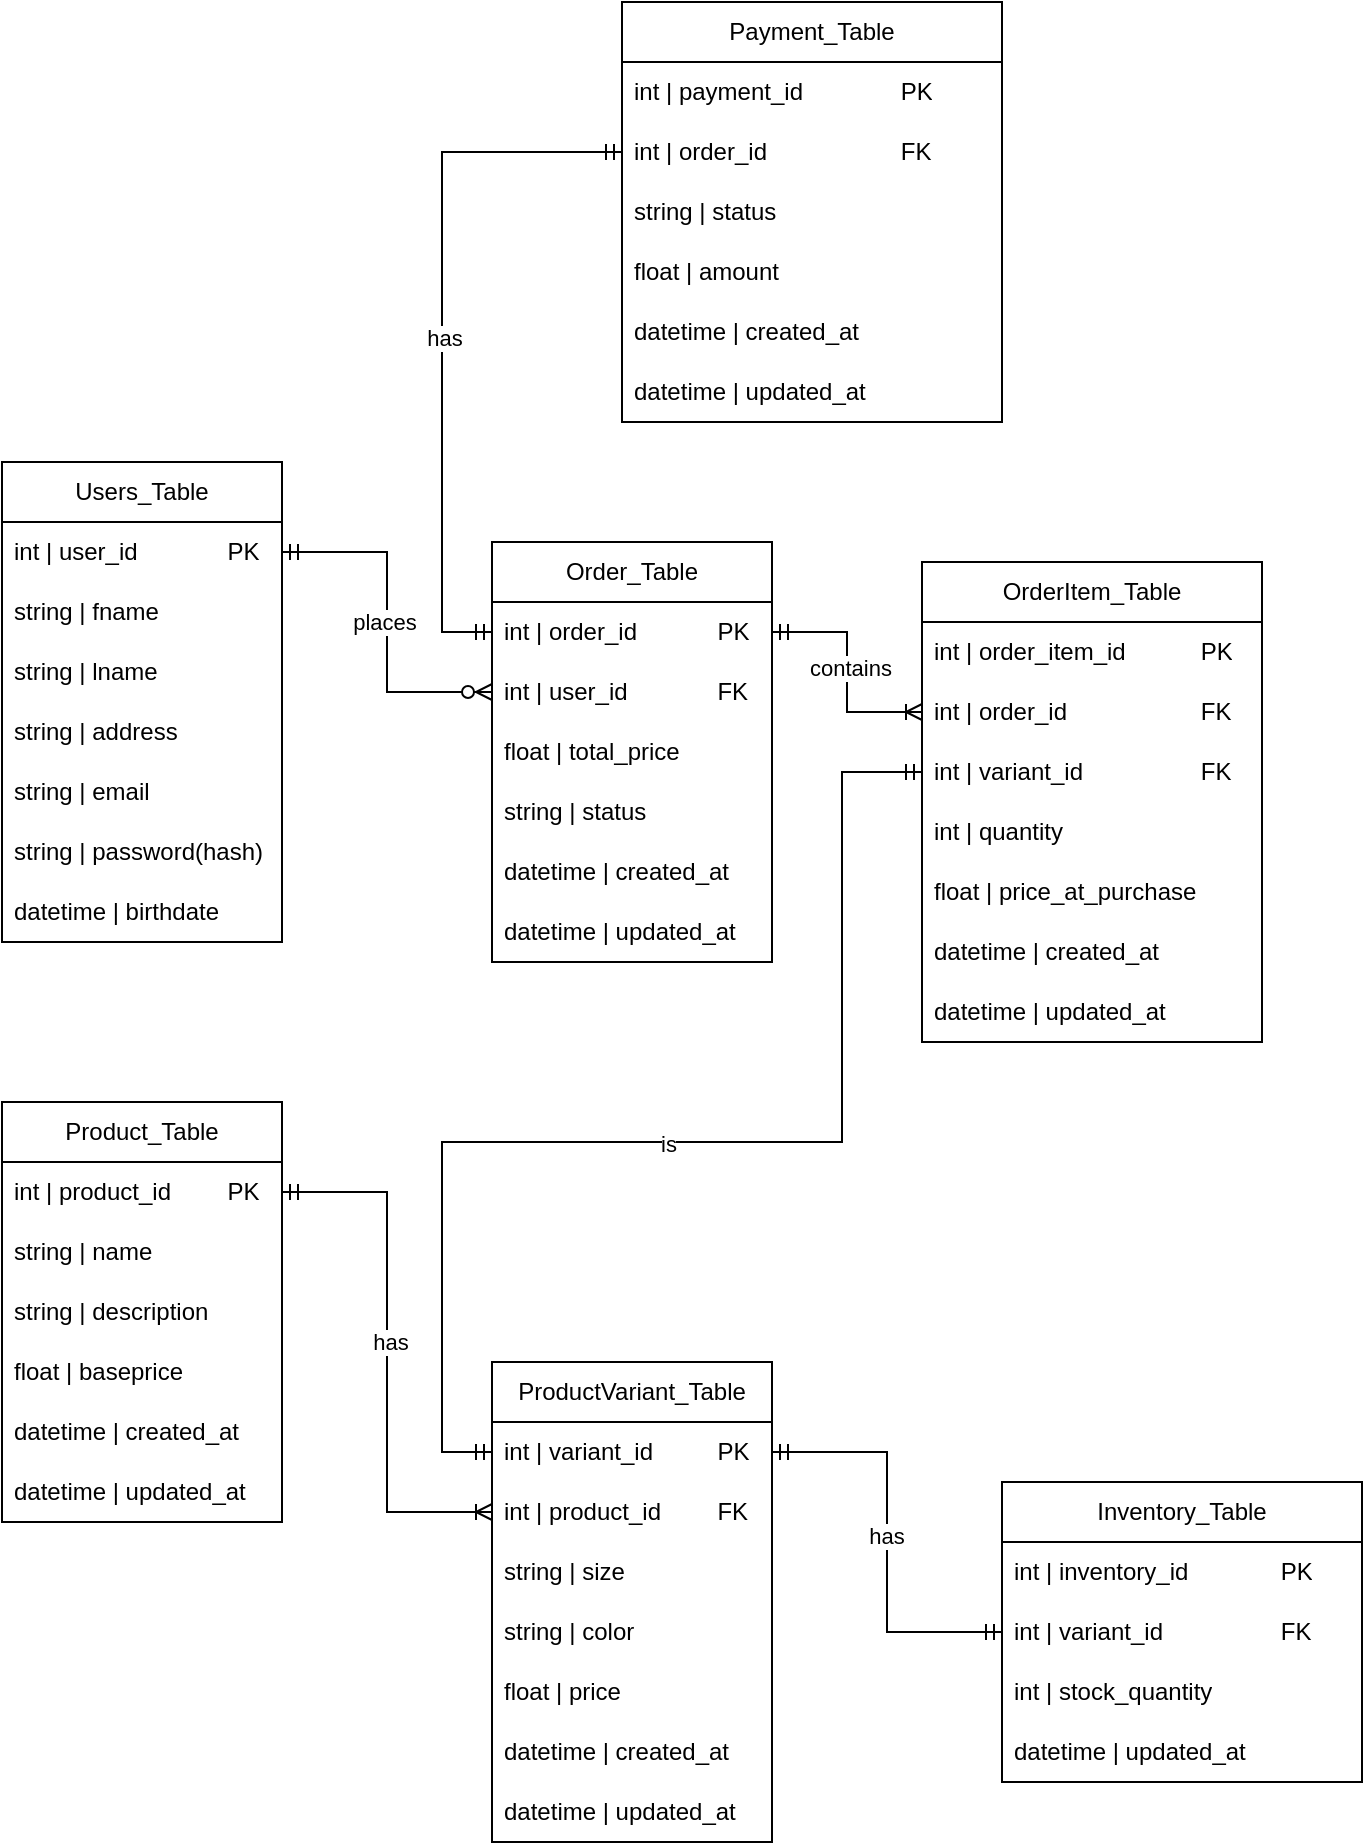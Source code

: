 <mxfile version="26.1.2">
  <diagram name="Page-1" id="mFx-cl9HFu_9yTYbfSzq">
    <mxGraphModel dx="2333" dy="2260" grid="1" gridSize="10" guides="1" tooltips="1" connect="1" arrows="1" fold="1" page="1" pageScale="1" pageWidth="850" pageHeight="1100" math="0" shadow="0">
      <root>
        <mxCell id="0" />
        <mxCell id="1" parent="0" />
        <mxCell id="ZrU4YzZ6mLLpQFoTN3Rc-1" value="Users_Table" style="swimlane;fontStyle=0;childLayout=stackLayout;horizontal=1;startSize=30;horizontalStack=0;resizeParent=1;resizeParentMax=0;resizeLast=0;collapsible=1;marginBottom=0;whiteSpace=wrap;html=1;" vertex="1" parent="1">
          <mxGeometry x="110" y="190" width="140" height="240" as="geometry">
            <mxRectangle x="50" y="120" width="70" height="30" as="alternateBounds" />
          </mxGeometry>
        </mxCell>
        <mxCell id="ZrU4YzZ6mLLpQFoTN3Rc-2" value="int | user_id&lt;span style=&quot;white-space: pre;&quot;&gt;&#x9;&lt;/span&gt;&lt;span style=&quot;white-space: pre;&quot;&gt;&#x9;&lt;/span&gt;PK" style="text;strokeColor=none;fillColor=none;align=left;verticalAlign=middle;spacingLeft=4;spacingRight=4;overflow=hidden;points=[[0,0.5],[1,0.5]];portConstraint=eastwest;rotatable=0;whiteSpace=wrap;html=1;" vertex="1" parent="ZrU4YzZ6mLLpQFoTN3Rc-1">
          <mxGeometry y="30" width="140" height="30" as="geometry" />
        </mxCell>
        <mxCell id="ZrU4YzZ6mLLpQFoTN3Rc-3" value="string | fname" style="text;strokeColor=none;fillColor=none;align=left;verticalAlign=middle;spacingLeft=4;spacingRight=4;overflow=hidden;points=[[0,0.5],[1,0.5]];portConstraint=eastwest;rotatable=0;whiteSpace=wrap;html=1;" vertex="1" parent="ZrU4YzZ6mLLpQFoTN3Rc-1">
          <mxGeometry y="60" width="140" height="30" as="geometry" />
        </mxCell>
        <mxCell id="ZrU4YzZ6mLLpQFoTN3Rc-4" value="string | lname" style="text;strokeColor=none;fillColor=none;align=left;verticalAlign=middle;spacingLeft=4;spacingRight=4;overflow=hidden;points=[[0,0.5],[1,0.5]];portConstraint=eastwest;rotatable=0;whiteSpace=wrap;html=1;" vertex="1" parent="ZrU4YzZ6mLLpQFoTN3Rc-1">
          <mxGeometry y="90" width="140" height="30" as="geometry" />
        </mxCell>
        <mxCell id="ZrU4YzZ6mLLpQFoTN3Rc-8" value="string | address" style="text;strokeColor=none;fillColor=none;align=left;verticalAlign=middle;spacingLeft=4;spacingRight=4;overflow=hidden;points=[[0,0.5],[1,0.5]];portConstraint=eastwest;rotatable=0;whiteSpace=wrap;html=1;" vertex="1" parent="ZrU4YzZ6mLLpQFoTN3Rc-1">
          <mxGeometry y="120" width="140" height="30" as="geometry" />
        </mxCell>
        <mxCell id="ZrU4YzZ6mLLpQFoTN3Rc-12" value="string | email" style="text;strokeColor=none;fillColor=none;align=left;verticalAlign=middle;spacingLeft=4;spacingRight=4;overflow=hidden;points=[[0,0.5],[1,0.5]];portConstraint=eastwest;rotatable=0;whiteSpace=wrap;html=1;" vertex="1" parent="ZrU4YzZ6mLLpQFoTN3Rc-1">
          <mxGeometry y="150" width="140" height="30" as="geometry" />
        </mxCell>
        <mxCell id="ZrU4YzZ6mLLpQFoTN3Rc-23" value="string | password(hash)" style="text;strokeColor=none;fillColor=none;align=left;verticalAlign=middle;spacingLeft=4;spacingRight=4;overflow=hidden;points=[[0,0.5],[1,0.5]];portConstraint=eastwest;rotatable=0;whiteSpace=wrap;html=1;" vertex="1" parent="ZrU4YzZ6mLLpQFoTN3Rc-1">
          <mxGeometry y="180" width="140" height="30" as="geometry" />
        </mxCell>
        <mxCell id="ZrU4YzZ6mLLpQFoTN3Rc-11" value="datetime | birthdate" style="text;strokeColor=none;fillColor=none;align=left;verticalAlign=middle;spacingLeft=4;spacingRight=4;overflow=hidden;points=[[0,0.5],[1,0.5]];portConstraint=eastwest;rotatable=0;whiteSpace=wrap;html=1;" vertex="1" parent="ZrU4YzZ6mLLpQFoTN3Rc-1">
          <mxGeometry y="210" width="140" height="30" as="geometry" />
        </mxCell>
        <mxCell id="ZrU4YzZ6mLLpQFoTN3Rc-13" value="Product_Table" style="swimlane;fontStyle=0;childLayout=stackLayout;horizontal=1;startSize=30;horizontalStack=0;resizeParent=1;resizeParentMax=0;resizeLast=0;collapsible=1;marginBottom=0;whiteSpace=wrap;html=1;" vertex="1" parent="1">
          <mxGeometry x="110" y="510" width="140" height="210" as="geometry">
            <mxRectangle x="50" y="120" width="70" height="30" as="alternateBounds" />
          </mxGeometry>
        </mxCell>
        <mxCell id="ZrU4YzZ6mLLpQFoTN3Rc-14" value="int | product_id&lt;span style=&quot;white-space: pre;&quot;&gt;&#x9;&lt;/span&gt;PK" style="text;strokeColor=none;fillColor=none;align=left;verticalAlign=middle;spacingLeft=4;spacingRight=4;overflow=hidden;points=[[0,0.5],[1,0.5]];portConstraint=eastwest;rotatable=0;whiteSpace=wrap;html=1;" vertex="1" parent="ZrU4YzZ6mLLpQFoTN3Rc-13">
          <mxGeometry y="30" width="140" height="30" as="geometry" />
        </mxCell>
        <mxCell id="ZrU4YzZ6mLLpQFoTN3Rc-15" value="string | name" style="text;strokeColor=none;fillColor=none;align=left;verticalAlign=middle;spacingLeft=4;spacingRight=4;overflow=hidden;points=[[0,0.5],[1,0.5]];portConstraint=eastwest;rotatable=0;whiteSpace=wrap;html=1;" vertex="1" parent="ZrU4YzZ6mLLpQFoTN3Rc-13">
          <mxGeometry y="60" width="140" height="30" as="geometry" />
        </mxCell>
        <mxCell id="ZrU4YzZ6mLLpQFoTN3Rc-21" value="string | description" style="text;strokeColor=none;fillColor=none;align=left;verticalAlign=middle;spacingLeft=4;spacingRight=4;overflow=hidden;points=[[0,0.5],[1,0.5]];portConstraint=eastwest;rotatable=0;whiteSpace=wrap;html=1;" vertex="1" parent="ZrU4YzZ6mLLpQFoTN3Rc-13">
          <mxGeometry y="90" width="140" height="30" as="geometry" />
        </mxCell>
        <mxCell id="ZrU4YzZ6mLLpQFoTN3Rc-22" value="float | baseprice" style="text;strokeColor=none;fillColor=none;align=left;verticalAlign=middle;spacingLeft=4;spacingRight=4;overflow=hidden;points=[[0,0.5],[1,0.5]];portConstraint=eastwest;rotatable=0;whiteSpace=wrap;html=1;" vertex="1" parent="ZrU4YzZ6mLLpQFoTN3Rc-13">
          <mxGeometry y="120" width="140" height="30" as="geometry" />
        </mxCell>
        <mxCell id="ZrU4YzZ6mLLpQFoTN3Rc-31" value="datetime | created_at" style="text;strokeColor=none;fillColor=none;align=left;verticalAlign=middle;spacingLeft=4;spacingRight=4;overflow=hidden;points=[[0,0.5],[1,0.5]];portConstraint=eastwest;rotatable=0;whiteSpace=wrap;html=1;" vertex="1" parent="ZrU4YzZ6mLLpQFoTN3Rc-13">
          <mxGeometry y="150" width="140" height="30" as="geometry" />
        </mxCell>
        <mxCell id="ZrU4YzZ6mLLpQFoTN3Rc-30" value="datetime | updated_at" style="text;strokeColor=none;fillColor=none;align=left;verticalAlign=middle;spacingLeft=4;spacingRight=4;overflow=hidden;points=[[0,0.5],[1,0.5]];portConstraint=eastwest;rotatable=0;whiteSpace=wrap;html=1;" vertex="1" parent="ZrU4YzZ6mLLpQFoTN3Rc-13">
          <mxGeometry y="180" width="140" height="30" as="geometry" />
        </mxCell>
        <mxCell id="ZrU4YzZ6mLLpQFoTN3Rc-24" value="ProductVariant_Table" style="swimlane;fontStyle=0;childLayout=stackLayout;horizontal=1;startSize=30;horizontalStack=0;resizeParent=1;resizeParentMax=0;resizeLast=0;collapsible=1;marginBottom=0;whiteSpace=wrap;html=1;" vertex="1" parent="1">
          <mxGeometry x="355" y="640" width="140" height="240" as="geometry">
            <mxRectangle x="50" y="120" width="70" height="30" as="alternateBounds" />
          </mxGeometry>
        </mxCell>
        <mxCell id="ZrU4YzZ6mLLpQFoTN3Rc-25" value="int | variant_id&lt;span style=&quot;white-space: pre;&quot;&gt;&#x9;&lt;/span&gt;&lt;span style=&quot;white-space: pre;&quot;&gt;&#x9;&lt;/span&gt;PK" style="text;strokeColor=none;fillColor=none;align=left;verticalAlign=middle;spacingLeft=4;spacingRight=4;overflow=hidden;points=[[0,0.5],[1,0.5]];portConstraint=eastwest;rotatable=0;whiteSpace=wrap;html=1;" vertex="1" parent="ZrU4YzZ6mLLpQFoTN3Rc-24">
          <mxGeometry y="30" width="140" height="30" as="geometry" />
        </mxCell>
        <mxCell id="ZrU4YzZ6mLLpQFoTN3Rc-29" value="int | product_id&lt;span style=&quot;white-space: pre;&quot;&gt;&#x9;&lt;/span&gt;FK" style="text;strokeColor=none;fillColor=none;align=left;verticalAlign=middle;spacingLeft=4;spacingRight=4;overflow=hidden;points=[[0,0.5],[1,0.5]];portConstraint=eastwest;rotatable=0;whiteSpace=wrap;html=1;" vertex="1" parent="ZrU4YzZ6mLLpQFoTN3Rc-24">
          <mxGeometry y="60" width="140" height="30" as="geometry" />
        </mxCell>
        <mxCell id="ZrU4YzZ6mLLpQFoTN3Rc-26" value="string | size" style="text;strokeColor=none;fillColor=none;align=left;verticalAlign=middle;spacingLeft=4;spacingRight=4;overflow=hidden;points=[[0,0.5],[1,0.5]];portConstraint=eastwest;rotatable=0;whiteSpace=wrap;html=1;" vertex="1" parent="ZrU4YzZ6mLLpQFoTN3Rc-24">
          <mxGeometry y="90" width="140" height="30" as="geometry" />
        </mxCell>
        <mxCell id="ZrU4YzZ6mLLpQFoTN3Rc-27" value="string | color" style="text;strokeColor=none;fillColor=none;align=left;verticalAlign=middle;spacingLeft=4;spacingRight=4;overflow=hidden;points=[[0,0.5],[1,0.5]];portConstraint=eastwest;rotatable=0;whiteSpace=wrap;html=1;" vertex="1" parent="ZrU4YzZ6mLLpQFoTN3Rc-24">
          <mxGeometry y="120" width="140" height="30" as="geometry" />
        </mxCell>
        <mxCell id="ZrU4YzZ6mLLpQFoTN3Rc-28" value="float | price" style="text;strokeColor=none;fillColor=none;align=left;verticalAlign=middle;spacingLeft=4;spacingRight=4;overflow=hidden;points=[[0,0.5],[1,0.5]];portConstraint=eastwest;rotatable=0;whiteSpace=wrap;html=1;" vertex="1" parent="ZrU4YzZ6mLLpQFoTN3Rc-24">
          <mxGeometry y="150" width="140" height="30" as="geometry" />
        </mxCell>
        <mxCell id="ZrU4YzZ6mLLpQFoTN3Rc-33" value="datetime | created_at" style="text;strokeColor=none;fillColor=none;align=left;verticalAlign=middle;spacingLeft=4;spacingRight=4;overflow=hidden;points=[[0,0.5],[1,0.5]];portConstraint=eastwest;rotatable=0;whiteSpace=wrap;html=1;" vertex="1" parent="ZrU4YzZ6mLLpQFoTN3Rc-24">
          <mxGeometry y="180" width="140" height="30" as="geometry" />
        </mxCell>
        <mxCell id="ZrU4YzZ6mLLpQFoTN3Rc-32" value="datetime | updated_at" style="text;strokeColor=none;fillColor=none;align=left;verticalAlign=middle;spacingLeft=4;spacingRight=4;overflow=hidden;points=[[0,0.5],[1,0.5]];portConstraint=eastwest;rotatable=0;whiteSpace=wrap;html=1;" vertex="1" parent="ZrU4YzZ6mLLpQFoTN3Rc-24">
          <mxGeometry y="210" width="140" height="30" as="geometry" />
        </mxCell>
        <mxCell id="ZrU4YzZ6mLLpQFoTN3Rc-34" value="Order_Table" style="swimlane;fontStyle=0;childLayout=stackLayout;horizontal=1;startSize=30;horizontalStack=0;resizeParent=1;resizeParentMax=0;resizeLast=0;collapsible=1;marginBottom=0;whiteSpace=wrap;html=1;" vertex="1" parent="1">
          <mxGeometry x="355" y="230" width="140" height="210" as="geometry">
            <mxRectangle x="50" y="120" width="70" height="30" as="alternateBounds" />
          </mxGeometry>
        </mxCell>
        <mxCell id="ZrU4YzZ6mLLpQFoTN3Rc-35" value="int | order_id&lt;span style=&quot;white-space: pre;&quot;&gt;&#x9;&lt;/span&gt;&lt;span style=&quot;white-space: pre;&quot;&gt;&#x9;&lt;/span&gt;PK" style="text;strokeColor=none;fillColor=none;align=left;verticalAlign=middle;spacingLeft=4;spacingRight=4;overflow=hidden;points=[[0,0.5],[1,0.5]];portConstraint=eastwest;rotatable=0;whiteSpace=wrap;html=1;" vertex="1" parent="ZrU4YzZ6mLLpQFoTN3Rc-34">
          <mxGeometry y="30" width="140" height="30" as="geometry" />
        </mxCell>
        <mxCell id="ZrU4YzZ6mLLpQFoTN3Rc-36" value="int | user_id&lt;span style=&quot;white-space: pre;&quot;&gt;&#x9;&lt;/span&gt;&lt;span style=&quot;white-space: pre;&quot;&gt;&#x9;&lt;/span&gt;FK" style="text;strokeColor=none;fillColor=none;align=left;verticalAlign=middle;spacingLeft=4;spacingRight=4;overflow=hidden;points=[[0,0.5],[1,0.5]];portConstraint=eastwest;rotatable=0;whiteSpace=wrap;html=1;" vertex="1" parent="ZrU4YzZ6mLLpQFoTN3Rc-34">
          <mxGeometry y="60" width="140" height="30" as="geometry" />
        </mxCell>
        <mxCell id="ZrU4YzZ6mLLpQFoTN3Rc-37" value="float | total_price" style="text;strokeColor=none;fillColor=none;align=left;verticalAlign=middle;spacingLeft=4;spacingRight=4;overflow=hidden;points=[[0,0.5],[1,0.5]];portConstraint=eastwest;rotatable=0;whiteSpace=wrap;html=1;" vertex="1" parent="ZrU4YzZ6mLLpQFoTN3Rc-34">
          <mxGeometry y="90" width="140" height="30" as="geometry" />
        </mxCell>
        <mxCell id="ZrU4YzZ6mLLpQFoTN3Rc-41" value="string | status" style="text;strokeColor=none;fillColor=none;align=left;verticalAlign=middle;spacingLeft=4;spacingRight=4;overflow=hidden;points=[[0,0.5],[1,0.5]];portConstraint=eastwest;rotatable=0;whiteSpace=wrap;html=1;" vertex="1" parent="ZrU4YzZ6mLLpQFoTN3Rc-34">
          <mxGeometry y="120" width="140" height="30" as="geometry" />
        </mxCell>
        <mxCell id="ZrU4YzZ6mLLpQFoTN3Rc-44" value="datetime | created_at" style="text;strokeColor=none;fillColor=none;align=left;verticalAlign=middle;spacingLeft=4;spacingRight=4;overflow=hidden;points=[[0,0.5],[1,0.5]];portConstraint=eastwest;rotatable=0;whiteSpace=wrap;html=1;" vertex="1" parent="ZrU4YzZ6mLLpQFoTN3Rc-34">
          <mxGeometry y="150" width="140" height="30" as="geometry" />
        </mxCell>
        <mxCell id="ZrU4YzZ6mLLpQFoTN3Rc-43" value="datetime | updated_at" style="text;strokeColor=none;fillColor=none;align=left;verticalAlign=middle;spacingLeft=4;spacingRight=4;overflow=hidden;points=[[0,0.5],[1,0.5]];portConstraint=eastwest;rotatable=0;whiteSpace=wrap;html=1;" vertex="1" parent="ZrU4YzZ6mLLpQFoTN3Rc-34">
          <mxGeometry y="180" width="140" height="30" as="geometry" />
        </mxCell>
        <mxCell id="ZrU4YzZ6mLLpQFoTN3Rc-45" value="OrderItem_Table" style="swimlane;fontStyle=0;childLayout=stackLayout;horizontal=1;startSize=30;horizontalStack=0;resizeParent=1;resizeParentMax=0;resizeLast=0;collapsible=1;marginBottom=0;whiteSpace=wrap;html=1;" vertex="1" parent="1">
          <mxGeometry x="570" y="240" width="170" height="240" as="geometry">
            <mxRectangle x="50" y="120" width="70" height="30" as="alternateBounds" />
          </mxGeometry>
        </mxCell>
        <mxCell id="ZrU4YzZ6mLLpQFoTN3Rc-46" value="int | order_item_id&lt;span style=&quot;white-space: pre;&quot;&gt;&#x9;&lt;/span&gt;&lt;span style=&quot;white-space: pre;&quot;&gt;&#x9;&lt;/span&gt;PK" style="text;strokeColor=none;fillColor=none;align=left;verticalAlign=middle;spacingLeft=4;spacingRight=4;overflow=hidden;points=[[0,0.5],[1,0.5]];portConstraint=eastwest;rotatable=0;whiteSpace=wrap;html=1;" vertex="1" parent="ZrU4YzZ6mLLpQFoTN3Rc-45">
          <mxGeometry y="30" width="170" height="30" as="geometry" />
        </mxCell>
        <mxCell id="ZrU4YzZ6mLLpQFoTN3Rc-47" value="int | order_id&lt;span style=&quot;white-space: pre;&quot;&gt;&#x9;&lt;/span&gt;&lt;span style=&quot;white-space: pre;&quot;&gt;&#x9;&lt;span style=&quot;white-space: pre;&quot;&gt;&#x9;&lt;/span&gt;&lt;/span&gt;FK" style="text;strokeColor=none;fillColor=none;align=left;verticalAlign=middle;spacingLeft=4;spacingRight=4;overflow=hidden;points=[[0,0.5],[1,0.5]];portConstraint=eastwest;rotatable=0;whiteSpace=wrap;html=1;" vertex="1" parent="ZrU4YzZ6mLLpQFoTN3Rc-45">
          <mxGeometry y="60" width="170" height="30" as="geometry" />
        </mxCell>
        <mxCell id="ZrU4YzZ6mLLpQFoTN3Rc-53" value="int | variant_id&lt;span style=&quot;white-space: pre;&quot;&gt;&#x9;&lt;/span&gt;&lt;span style=&quot;white-space: pre;&quot;&gt;&#x9;&lt;span style=&quot;white-space: pre;&quot;&gt;&#x9;&lt;/span&gt;&lt;/span&gt;FK" style="text;strokeColor=none;fillColor=none;align=left;verticalAlign=middle;spacingLeft=4;spacingRight=4;overflow=hidden;points=[[0,0.5],[1,0.5]];portConstraint=eastwest;rotatable=0;whiteSpace=wrap;html=1;" vertex="1" parent="ZrU4YzZ6mLLpQFoTN3Rc-45">
          <mxGeometry y="90" width="170" height="30" as="geometry" />
        </mxCell>
        <mxCell id="ZrU4YzZ6mLLpQFoTN3Rc-52" value="int | quantity" style="text;strokeColor=none;fillColor=none;align=left;verticalAlign=middle;spacingLeft=4;spacingRight=4;overflow=hidden;points=[[0,0.5],[1,0.5]];portConstraint=eastwest;rotatable=0;whiteSpace=wrap;html=1;" vertex="1" parent="ZrU4YzZ6mLLpQFoTN3Rc-45">
          <mxGeometry y="120" width="170" height="30" as="geometry" />
        </mxCell>
        <mxCell id="ZrU4YzZ6mLLpQFoTN3Rc-48" value="float | price_at_purchase" style="text;strokeColor=none;fillColor=none;align=left;verticalAlign=middle;spacingLeft=4;spacingRight=4;overflow=hidden;points=[[0,0.5],[1,0.5]];portConstraint=eastwest;rotatable=0;whiteSpace=wrap;html=1;" vertex="1" parent="ZrU4YzZ6mLLpQFoTN3Rc-45">
          <mxGeometry y="150" width="170" height="30" as="geometry" />
        </mxCell>
        <mxCell id="ZrU4YzZ6mLLpQFoTN3Rc-50" value="datetime | created_at" style="text;strokeColor=none;fillColor=none;align=left;verticalAlign=middle;spacingLeft=4;spacingRight=4;overflow=hidden;points=[[0,0.5],[1,0.5]];portConstraint=eastwest;rotatable=0;whiteSpace=wrap;html=1;" vertex="1" parent="ZrU4YzZ6mLLpQFoTN3Rc-45">
          <mxGeometry y="180" width="170" height="30" as="geometry" />
        </mxCell>
        <mxCell id="ZrU4YzZ6mLLpQFoTN3Rc-51" value="datetime | updated_at" style="text;strokeColor=none;fillColor=none;align=left;verticalAlign=middle;spacingLeft=4;spacingRight=4;overflow=hidden;points=[[0,0.5],[1,0.5]];portConstraint=eastwest;rotatable=0;whiteSpace=wrap;html=1;" vertex="1" parent="ZrU4YzZ6mLLpQFoTN3Rc-45">
          <mxGeometry y="210" width="170" height="30" as="geometry" />
        </mxCell>
        <mxCell id="ZrU4YzZ6mLLpQFoTN3Rc-54" value="Payment_Table" style="swimlane;fontStyle=0;childLayout=stackLayout;horizontal=1;startSize=30;horizontalStack=0;resizeParent=1;resizeParentMax=0;resizeLast=0;collapsible=1;marginBottom=0;whiteSpace=wrap;html=1;" vertex="1" parent="1">
          <mxGeometry x="420" y="-40" width="190" height="210" as="geometry">
            <mxRectangle x="50" y="120" width="70" height="30" as="alternateBounds" />
          </mxGeometry>
        </mxCell>
        <mxCell id="ZrU4YzZ6mLLpQFoTN3Rc-55" value="int | payment_id&lt;span style=&quot;white-space: pre;&quot;&gt;&#x9;&lt;/span&gt;&lt;span style=&quot;white-space: pre;&quot;&gt;&#x9;&lt;/span&gt;PK" style="text;strokeColor=none;fillColor=none;align=left;verticalAlign=middle;spacingLeft=4;spacingRight=4;overflow=hidden;points=[[0,0.5],[1,0.5]];portConstraint=eastwest;rotatable=0;whiteSpace=wrap;html=1;" vertex="1" parent="ZrU4YzZ6mLLpQFoTN3Rc-54">
          <mxGeometry y="30" width="190" height="30" as="geometry" />
        </mxCell>
        <mxCell id="ZrU4YzZ6mLLpQFoTN3Rc-56" value="int | order_id&lt;span style=&quot;white-space: pre;&quot;&gt;&#x9;&lt;span style=&quot;white-space: pre;&quot;&gt;&#x9;&lt;/span&gt;&lt;/span&gt;&lt;span style=&quot;white-space: pre;&quot;&gt;&#x9;&lt;/span&gt;FK" style="text;strokeColor=none;fillColor=none;align=left;verticalAlign=middle;spacingLeft=4;spacingRight=4;overflow=hidden;points=[[0,0.5],[1,0.5]];portConstraint=eastwest;rotatable=0;whiteSpace=wrap;html=1;" vertex="1" parent="ZrU4YzZ6mLLpQFoTN3Rc-54">
          <mxGeometry y="60" width="190" height="30" as="geometry" />
        </mxCell>
        <mxCell id="ZrU4YzZ6mLLpQFoTN3Rc-58" value="string | status" style="text;strokeColor=none;fillColor=none;align=left;verticalAlign=middle;spacingLeft=4;spacingRight=4;overflow=hidden;points=[[0,0.5],[1,0.5]];portConstraint=eastwest;rotatable=0;whiteSpace=wrap;html=1;" vertex="1" parent="ZrU4YzZ6mLLpQFoTN3Rc-54">
          <mxGeometry y="90" width="190" height="30" as="geometry" />
        </mxCell>
        <mxCell id="ZrU4YzZ6mLLpQFoTN3Rc-57" value="float | amount" style="text;strokeColor=none;fillColor=none;align=left;verticalAlign=middle;spacingLeft=4;spacingRight=4;overflow=hidden;points=[[0,0.5],[1,0.5]];portConstraint=eastwest;rotatable=0;whiteSpace=wrap;html=1;" vertex="1" parent="ZrU4YzZ6mLLpQFoTN3Rc-54">
          <mxGeometry y="120" width="190" height="30" as="geometry" />
        </mxCell>
        <mxCell id="ZrU4YzZ6mLLpQFoTN3Rc-59" value="datetime | created_at" style="text;strokeColor=none;fillColor=none;align=left;verticalAlign=middle;spacingLeft=4;spacingRight=4;overflow=hidden;points=[[0,0.5],[1,0.5]];portConstraint=eastwest;rotatable=0;whiteSpace=wrap;html=1;" vertex="1" parent="ZrU4YzZ6mLLpQFoTN3Rc-54">
          <mxGeometry y="150" width="190" height="30" as="geometry" />
        </mxCell>
        <mxCell id="ZrU4YzZ6mLLpQFoTN3Rc-60" value="datetime | updated_at" style="text;strokeColor=none;fillColor=none;align=left;verticalAlign=middle;spacingLeft=4;spacingRight=4;overflow=hidden;points=[[0,0.5],[1,0.5]];portConstraint=eastwest;rotatable=0;whiteSpace=wrap;html=1;" vertex="1" parent="ZrU4YzZ6mLLpQFoTN3Rc-54">
          <mxGeometry y="180" width="190" height="30" as="geometry" />
        </mxCell>
        <mxCell id="ZrU4YzZ6mLLpQFoTN3Rc-65" value="" style="edgeStyle=orthogonalEdgeStyle;fontSize=12;html=1;endArrow=ERzeroToMany;startArrow=ERmandOne;rounded=0;exitX=1;exitY=0.5;exitDx=0;exitDy=0;entryX=0;entryY=0.5;entryDx=0;entryDy=0;" edge="1" parent="1" source="ZrU4YzZ6mLLpQFoTN3Rc-2" target="ZrU4YzZ6mLLpQFoTN3Rc-36">
          <mxGeometry width="100" height="100" relative="1" as="geometry">
            <mxPoint x="250" y="500" as="sourcePoint" />
            <mxPoint x="350" y="400" as="targetPoint" />
          </mxGeometry>
        </mxCell>
        <mxCell id="ZrU4YzZ6mLLpQFoTN3Rc-68" value="places" style="edgeLabel;html=1;align=center;verticalAlign=middle;resizable=0;points=[];" vertex="1" connectable="0" parent="ZrU4YzZ6mLLpQFoTN3Rc-65">
          <mxGeometry x="0.111" y="-2" relative="1" as="geometry">
            <mxPoint y="-10" as="offset" />
          </mxGeometry>
        </mxCell>
        <mxCell id="ZrU4YzZ6mLLpQFoTN3Rc-67" value="" style="edgeStyle=orthogonalEdgeStyle;fontSize=12;html=1;endArrow=ERoneToMany;startArrow=ERmandOne;rounded=0;exitX=1;exitY=0.5;exitDx=0;exitDy=0;entryX=0;entryY=0.5;entryDx=0;entryDy=0;" edge="1" parent="1" source="ZrU4YzZ6mLLpQFoTN3Rc-35" target="ZrU4YzZ6mLLpQFoTN3Rc-47">
          <mxGeometry width="100" height="100" relative="1" as="geometry">
            <mxPoint x="450" y="540" as="sourcePoint" />
            <mxPoint x="550" y="440" as="targetPoint" />
          </mxGeometry>
        </mxCell>
        <mxCell id="ZrU4YzZ6mLLpQFoTN3Rc-69" value="contains" style="edgeLabel;html=1;align=center;verticalAlign=middle;resizable=0;points=[];" vertex="1" connectable="0" parent="ZrU4YzZ6mLLpQFoTN3Rc-67">
          <mxGeometry x="-0.043" y="1" relative="1" as="geometry">
            <mxPoint as="offset" />
          </mxGeometry>
        </mxCell>
        <mxCell id="ZrU4YzZ6mLLpQFoTN3Rc-70" value="" style="edgeStyle=orthogonalEdgeStyle;fontSize=12;html=1;endArrow=ERoneToMany;startArrow=ERmandOne;rounded=0;exitX=1;exitY=0.5;exitDx=0;exitDy=0;entryX=0;entryY=0.5;entryDx=0;entryDy=0;" edge="1" parent="1" source="ZrU4YzZ6mLLpQFoTN3Rc-14" target="ZrU4YzZ6mLLpQFoTN3Rc-29">
          <mxGeometry width="100" height="100" relative="1" as="geometry">
            <mxPoint x="387.24" y="530" as="sourcePoint" />
            <mxPoint x="462.24" y="570" as="targetPoint" />
          </mxGeometry>
        </mxCell>
        <mxCell id="ZrU4YzZ6mLLpQFoTN3Rc-71" value="has" style="edgeLabel;html=1;align=center;verticalAlign=middle;resizable=0;points=[];" vertex="1" connectable="0" parent="ZrU4YzZ6mLLpQFoTN3Rc-70">
          <mxGeometry x="-0.043" y="1" relative="1" as="geometry">
            <mxPoint as="offset" />
          </mxGeometry>
        </mxCell>
        <mxCell id="ZrU4YzZ6mLLpQFoTN3Rc-73" value="Inventory_Table" style="swimlane;fontStyle=0;childLayout=stackLayout;horizontal=1;startSize=30;horizontalStack=0;resizeParent=1;resizeParentMax=0;resizeLast=0;collapsible=1;marginBottom=0;whiteSpace=wrap;html=1;" vertex="1" parent="1">
          <mxGeometry x="610" y="700" width="180" height="150" as="geometry">
            <mxRectangle x="50" y="120" width="70" height="30" as="alternateBounds" />
          </mxGeometry>
        </mxCell>
        <mxCell id="ZrU4YzZ6mLLpQFoTN3Rc-74" value="int | inventory_id&lt;span style=&quot;white-space: pre;&quot;&gt;&#x9;&lt;/span&gt;&lt;span style=&quot;white-space: pre;&quot;&gt;&#x9;&lt;/span&gt;PK" style="text;strokeColor=none;fillColor=none;align=left;verticalAlign=middle;spacingLeft=4;spacingRight=4;overflow=hidden;points=[[0,0.5],[1,0.5]];portConstraint=eastwest;rotatable=0;whiteSpace=wrap;html=1;" vertex="1" parent="ZrU4YzZ6mLLpQFoTN3Rc-73">
          <mxGeometry y="30" width="180" height="30" as="geometry" />
        </mxCell>
        <mxCell id="ZrU4YzZ6mLLpQFoTN3Rc-75" value="int | variant_id&lt;span style=&quot;white-space: pre;&quot;&gt;&#x9;&lt;/span&gt;&lt;span style=&quot;white-space: pre;&quot;&gt;&#x9;&lt;/span&gt;&lt;span style=&quot;white-space: pre;&quot;&gt;&#x9;&lt;/span&gt;FK" style="text;strokeColor=none;fillColor=none;align=left;verticalAlign=middle;spacingLeft=4;spacingRight=4;overflow=hidden;points=[[0,0.5],[1,0.5]];portConstraint=eastwest;rotatable=0;whiteSpace=wrap;html=1;" vertex="1" parent="ZrU4YzZ6mLLpQFoTN3Rc-73">
          <mxGeometry y="60" width="180" height="30" as="geometry" />
        </mxCell>
        <mxCell id="ZrU4YzZ6mLLpQFoTN3Rc-76" value="int | stock_quantity" style="text;strokeColor=none;fillColor=none;align=left;verticalAlign=middle;spacingLeft=4;spacingRight=4;overflow=hidden;points=[[0,0.5],[1,0.5]];portConstraint=eastwest;rotatable=0;whiteSpace=wrap;html=1;" vertex="1" parent="ZrU4YzZ6mLLpQFoTN3Rc-73">
          <mxGeometry y="90" width="180" height="30" as="geometry" />
        </mxCell>
        <mxCell id="ZrU4YzZ6mLLpQFoTN3Rc-80" value="datetime | updated_at" style="text;strokeColor=none;fillColor=none;align=left;verticalAlign=middle;spacingLeft=4;spacingRight=4;overflow=hidden;points=[[0,0.5],[1,0.5]];portConstraint=eastwest;rotatable=0;whiteSpace=wrap;html=1;" vertex="1" parent="ZrU4YzZ6mLLpQFoTN3Rc-73">
          <mxGeometry y="120" width="180" height="30" as="geometry" />
        </mxCell>
        <mxCell id="ZrU4YzZ6mLLpQFoTN3Rc-82" value="" style="edgeStyle=orthogonalEdgeStyle;fontSize=12;html=1;endArrow=ERmandOne;startArrow=ERmandOne;rounded=0;exitX=1;exitY=0.5;exitDx=0;exitDy=0;entryX=0;entryY=0.5;entryDx=0;entryDy=0;" edge="1" parent="1" source="ZrU4YzZ6mLLpQFoTN3Rc-25" target="ZrU4YzZ6mLLpQFoTN3Rc-75">
          <mxGeometry width="100" height="100" relative="1" as="geometry">
            <mxPoint x="510" y="700" as="sourcePoint" />
            <mxPoint x="610" y="600" as="targetPoint" />
          </mxGeometry>
        </mxCell>
        <mxCell id="ZrU4YzZ6mLLpQFoTN3Rc-83" value="has" style="edgeLabel;html=1;align=center;verticalAlign=middle;resizable=0;points=[];" vertex="1" connectable="0" parent="ZrU4YzZ6mLLpQFoTN3Rc-82">
          <mxGeometry x="-0.031" y="-1" relative="1" as="geometry">
            <mxPoint as="offset" />
          </mxGeometry>
        </mxCell>
        <mxCell id="ZrU4YzZ6mLLpQFoTN3Rc-84" value="" style="edgeStyle=orthogonalEdgeStyle;fontSize=12;html=1;endArrow=ERmandOne;startArrow=ERmandOne;rounded=0;entryX=0;entryY=0.5;entryDx=0;entryDy=0;exitX=0;exitY=0.5;exitDx=0;exitDy=0;" edge="1" parent="1" source="ZrU4YzZ6mLLpQFoTN3Rc-25" target="ZrU4YzZ6mLLpQFoTN3Rc-53">
          <mxGeometry width="100" height="100" relative="1" as="geometry">
            <mxPoint x="470" y="590" as="sourcePoint" />
            <mxPoint x="885" y="370" as="targetPoint" />
            <Array as="points">
              <mxPoint x="330" y="685" />
              <mxPoint x="330" y="530" />
              <mxPoint x="530" y="530" />
              <mxPoint x="530" y="345" />
            </Array>
          </mxGeometry>
        </mxCell>
        <mxCell id="ZrU4YzZ6mLLpQFoTN3Rc-85" value="is" style="edgeLabel;html=1;align=center;verticalAlign=middle;resizable=0;points=[];" vertex="1" connectable="0" parent="ZrU4YzZ6mLLpQFoTN3Rc-84">
          <mxGeometry x="-0.031" y="-1" relative="1" as="geometry">
            <mxPoint as="offset" />
          </mxGeometry>
        </mxCell>
        <mxCell id="ZrU4YzZ6mLLpQFoTN3Rc-86" value="" style="edgeStyle=orthogonalEdgeStyle;fontSize=12;html=1;endArrow=ERmandOne;startArrow=ERmandOne;rounded=0;exitX=0;exitY=0.5;exitDx=0;exitDy=0;entryX=0;entryY=0.5;entryDx=0;entryDy=0;" edge="1" parent="1" source="ZrU4YzZ6mLLpQFoTN3Rc-35" target="ZrU4YzZ6mLLpQFoTN3Rc-56">
          <mxGeometry width="100" height="100" relative="1" as="geometry">
            <mxPoint x="105" y="190" as="sourcePoint" />
            <mxPoint x="320" y="-20" as="targetPoint" />
            <Array as="points">
              <mxPoint x="330" y="275" />
              <mxPoint x="330" y="35" />
            </Array>
          </mxGeometry>
        </mxCell>
        <mxCell id="ZrU4YzZ6mLLpQFoTN3Rc-87" value="has" style="edgeLabel;html=1;align=center;verticalAlign=middle;resizable=0;points=[];" vertex="1" connectable="0" parent="ZrU4YzZ6mLLpQFoTN3Rc-86">
          <mxGeometry x="-0.031" y="-1" relative="1" as="geometry">
            <mxPoint as="offset" />
          </mxGeometry>
        </mxCell>
      </root>
    </mxGraphModel>
  </diagram>
</mxfile>

